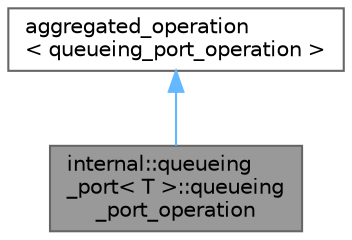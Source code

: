 digraph "internal::queueing_port&lt; T &gt;::queueing_port_operation"
{
 // LATEX_PDF_SIZE
  bgcolor="transparent";
  edge [fontname=Helvetica,fontsize=10,labelfontname=Helvetica,labelfontsize=10];
  node [fontname=Helvetica,fontsize=10,shape=box,height=0.2,width=0.4];
  Node1 [id="Node000001",label="internal::queueing\l_port\< T \>::queueing\l_port_operation",height=0.2,width=0.4,color="gray40", fillcolor="grey60", style="filled", fontcolor="black",tooltip=" "];
  Node2 -> Node1 [id="edge1_Node000001_Node000002",dir="back",color="steelblue1",style="solid",tooltip=" "];
  Node2 [id="Node000002",label="aggregated_operation\l\< queueing_port_operation \>",height=0.2,width=0.4,color="gray40", fillcolor="white", style="filled",tooltip=" "];
}
